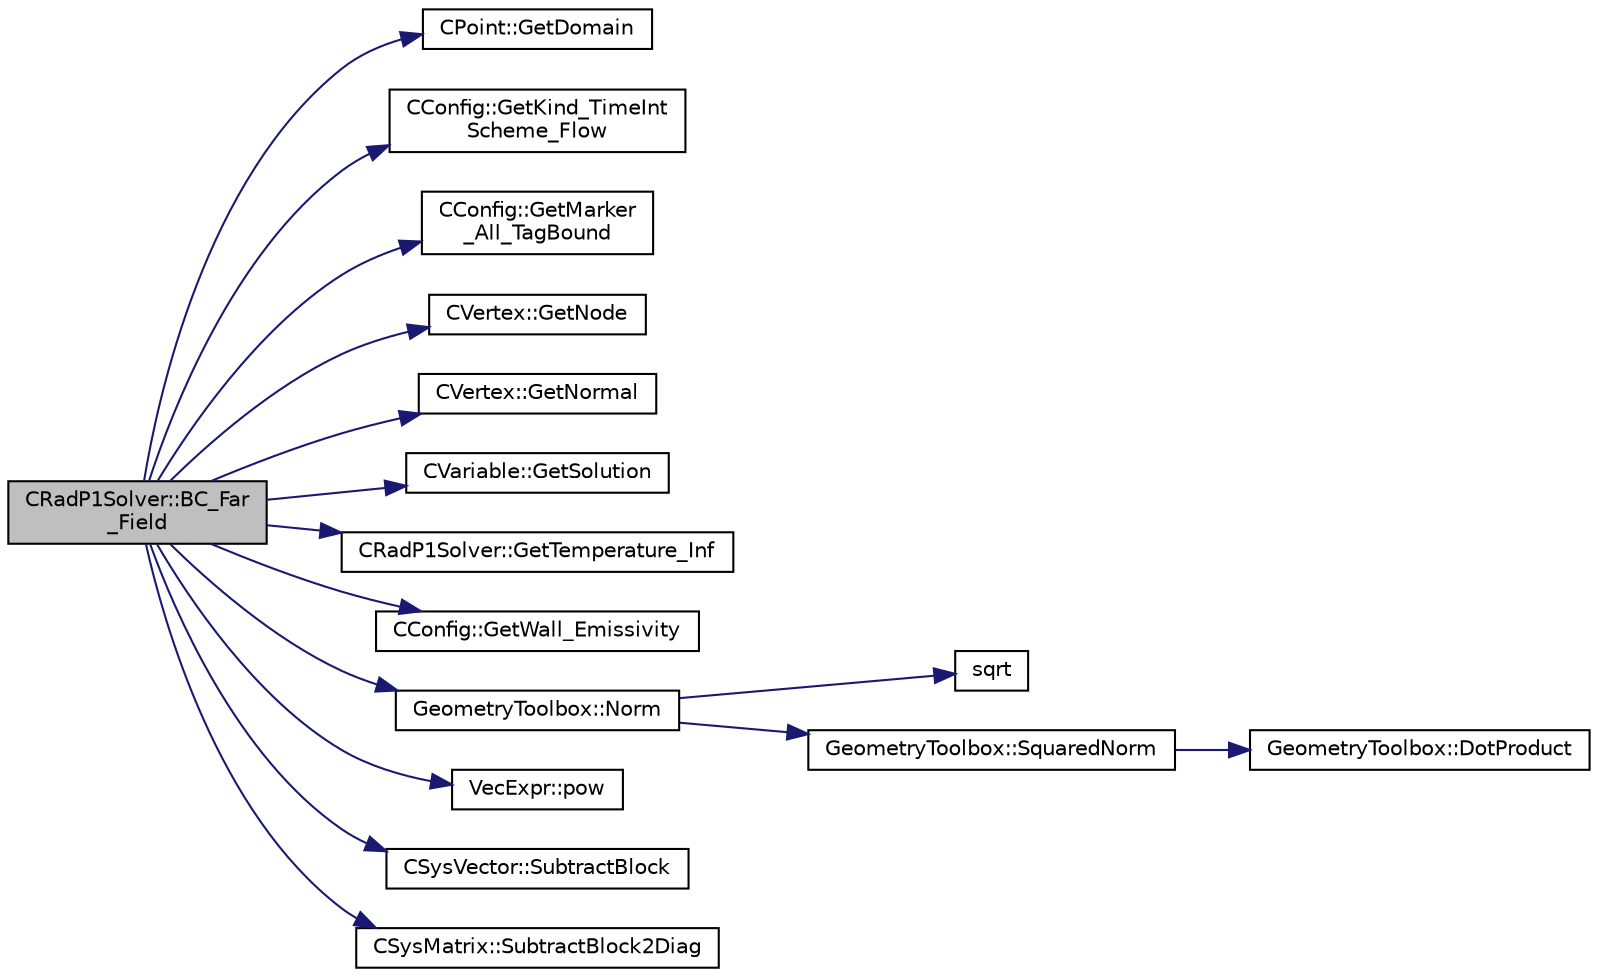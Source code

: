digraph "CRadP1Solver::BC_Far_Field"
{
 // LATEX_PDF_SIZE
  edge [fontname="Helvetica",fontsize="10",labelfontname="Helvetica",labelfontsize="10"];
  node [fontname="Helvetica",fontsize="10",shape=record];
  rankdir="LR";
  Node1 [label="CRadP1Solver::BC_Far\l_Field",height=0.2,width=0.4,color="black", fillcolor="grey75", style="filled", fontcolor="black",tooltip="Impose the Far Field boundary condition."];
  Node1 -> Node2 [color="midnightblue",fontsize="10",style="solid",fontname="Helvetica"];
  Node2 [label="CPoint::GetDomain",height=0.2,width=0.4,color="black", fillcolor="white", style="filled",URL="$classCPoint.html#aa58a27b602e47ddcad22ae74a5c6bc81",tooltip="For parallel computation, its indicates if a point must be computed or not."];
  Node1 -> Node3 [color="midnightblue",fontsize="10",style="solid",fontname="Helvetica"];
  Node3 [label="CConfig::GetKind_TimeInt\lScheme_Flow",height=0.2,width=0.4,color="black", fillcolor="white", style="filled",URL="$classCConfig.html#a568405f750ddcd4f702197e66b477ff9",tooltip="Get the kind of integration scheme (explicit or implicit) for the flow equations."];
  Node1 -> Node4 [color="midnightblue",fontsize="10",style="solid",fontname="Helvetica"];
  Node4 [label="CConfig::GetMarker\l_All_TagBound",height=0.2,width=0.4,color="black", fillcolor="white", style="filled",URL="$classCConfig.html#ab8c9c1f45950a29355be4ff357049440",tooltip="Get the index of the surface defined in the geometry file."];
  Node1 -> Node5 [color="midnightblue",fontsize="10",style="solid",fontname="Helvetica"];
  Node5 [label="CVertex::GetNode",height=0.2,width=0.4,color="black", fillcolor="white", style="filled",URL="$classCVertex.html#ad568da06e7191358d3a09a1bee71cdb5",tooltip="Get the node of the vertex."];
  Node1 -> Node6 [color="midnightblue",fontsize="10",style="solid",fontname="Helvetica"];
  Node6 [label="CVertex::GetNormal",height=0.2,width=0.4,color="black", fillcolor="white", style="filled",URL="$classCVertex.html#a57cacfe764770e6c0e54c278cb584f7c",tooltip="Copy the the normal vector of a face."];
  Node1 -> Node7 [color="midnightblue",fontsize="10",style="solid",fontname="Helvetica"];
  Node7 [label="CVariable::GetSolution",height=0.2,width=0.4,color="black", fillcolor="white", style="filled",URL="$classCVariable.html#a261483e39c23c1de7cb9aea7e917c121",tooltip="Get the solution."];
  Node1 -> Node8 [color="midnightblue",fontsize="10",style="solid",fontname="Helvetica"];
  Node8 [label="CRadP1Solver::GetTemperature_Inf",height=0.2,width=0.4,color="black", fillcolor="white", style="filled",URL="$classCRadP1Solver.html#a75a5d5a84df65f09d3200a26e703c498",tooltip="Get the temperature value at infinity."];
  Node1 -> Node9 [color="midnightblue",fontsize="10",style="solid",fontname="Helvetica"];
  Node9 [label="CConfig::GetWall_Emissivity",height=0.2,width=0.4,color="black", fillcolor="white", style="filled",URL="$classCConfig.html#af892dbdc5a49a1116cce259a7aefb178",tooltip="Get the wall emissivity at a boundary."];
  Node1 -> Node10 [color="midnightblue",fontsize="10",style="solid",fontname="Helvetica"];
  Node10 [label="GeometryToolbox::Norm",height=0.2,width=0.4,color="black", fillcolor="white", style="filled",URL="$group__GeometryToolbox.html#gad8b24e50333c9a8378f7abf18222f36a",tooltip=" "];
  Node10 -> Node11 [color="midnightblue",fontsize="10",style="solid",fontname="Helvetica"];
  Node11 [label="sqrt",height=0.2,width=0.4,color="black", fillcolor="white", style="filled",URL="$group__SIMD.html#ga54a1925ab40fb4249ea255072520de35",tooltip=" "];
  Node10 -> Node12 [color="midnightblue",fontsize="10",style="solid",fontname="Helvetica"];
  Node12 [label="GeometryToolbox::SquaredNorm",height=0.2,width=0.4,color="black", fillcolor="white", style="filled",URL="$group__GeometryToolbox.html#ga98c9b9314cc6352c9bba49b8cfb4b056",tooltip=" "];
  Node12 -> Node13 [color="midnightblue",fontsize="10",style="solid",fontname="Helvetica"];
  Node13 [label="GeometryToolbox::DotProduct",height=0.2,width=0.4,color="black", fillcolor="white", style="filled",URL="$group__GeometryToolbox.html#ga7ec3e1e20fab73dbf0159fe38492cc89",tooltip=" "];
  Node1 -> Node14 [color="midnightblue",fontsize="10",style="solid",fontname="Helvetica"];
  Node14 [label="VecExpr::pow",height=0.2,width=0.4,color="black", fillcolor="white", style="filled",URL="$group__VecExpr.html#ga7fb255e1f2a1773d3cc6ff7bee1aadd2",tooltip=" "];
  Node1 -> Node15 [color="midnightblue",fontsize="10",style="solid",fontname="Helvetica"];
  Node15 [label="CSysVector::SubtractBlock",height=0.2,width=0.4,color="black", fillcolor="white", style="filled",URL="$classCSysVector.html#a71ea6ec1ebdb77535b976bb40e7659a6",tooltip="Subtract \"block\" from the vector, see AddBlock."];
  Node1 -> Node16 [color="midnightblue",fontsize="10",style="solid",fontname="Helvetica"];
  Node16 [label="CSysMatrix::SubtractBlock2Diag",height=0.2,width=0.4,color="black", fillcolor="white", style="filled",URL="$classCSysMatrix.html#a423b77066cf386dd6e4b95a656e4aadb",tooltip="Short-hand to AddBlock2Diag with alpha = -1, i.e. subtracts from the current diagonal."];
}
